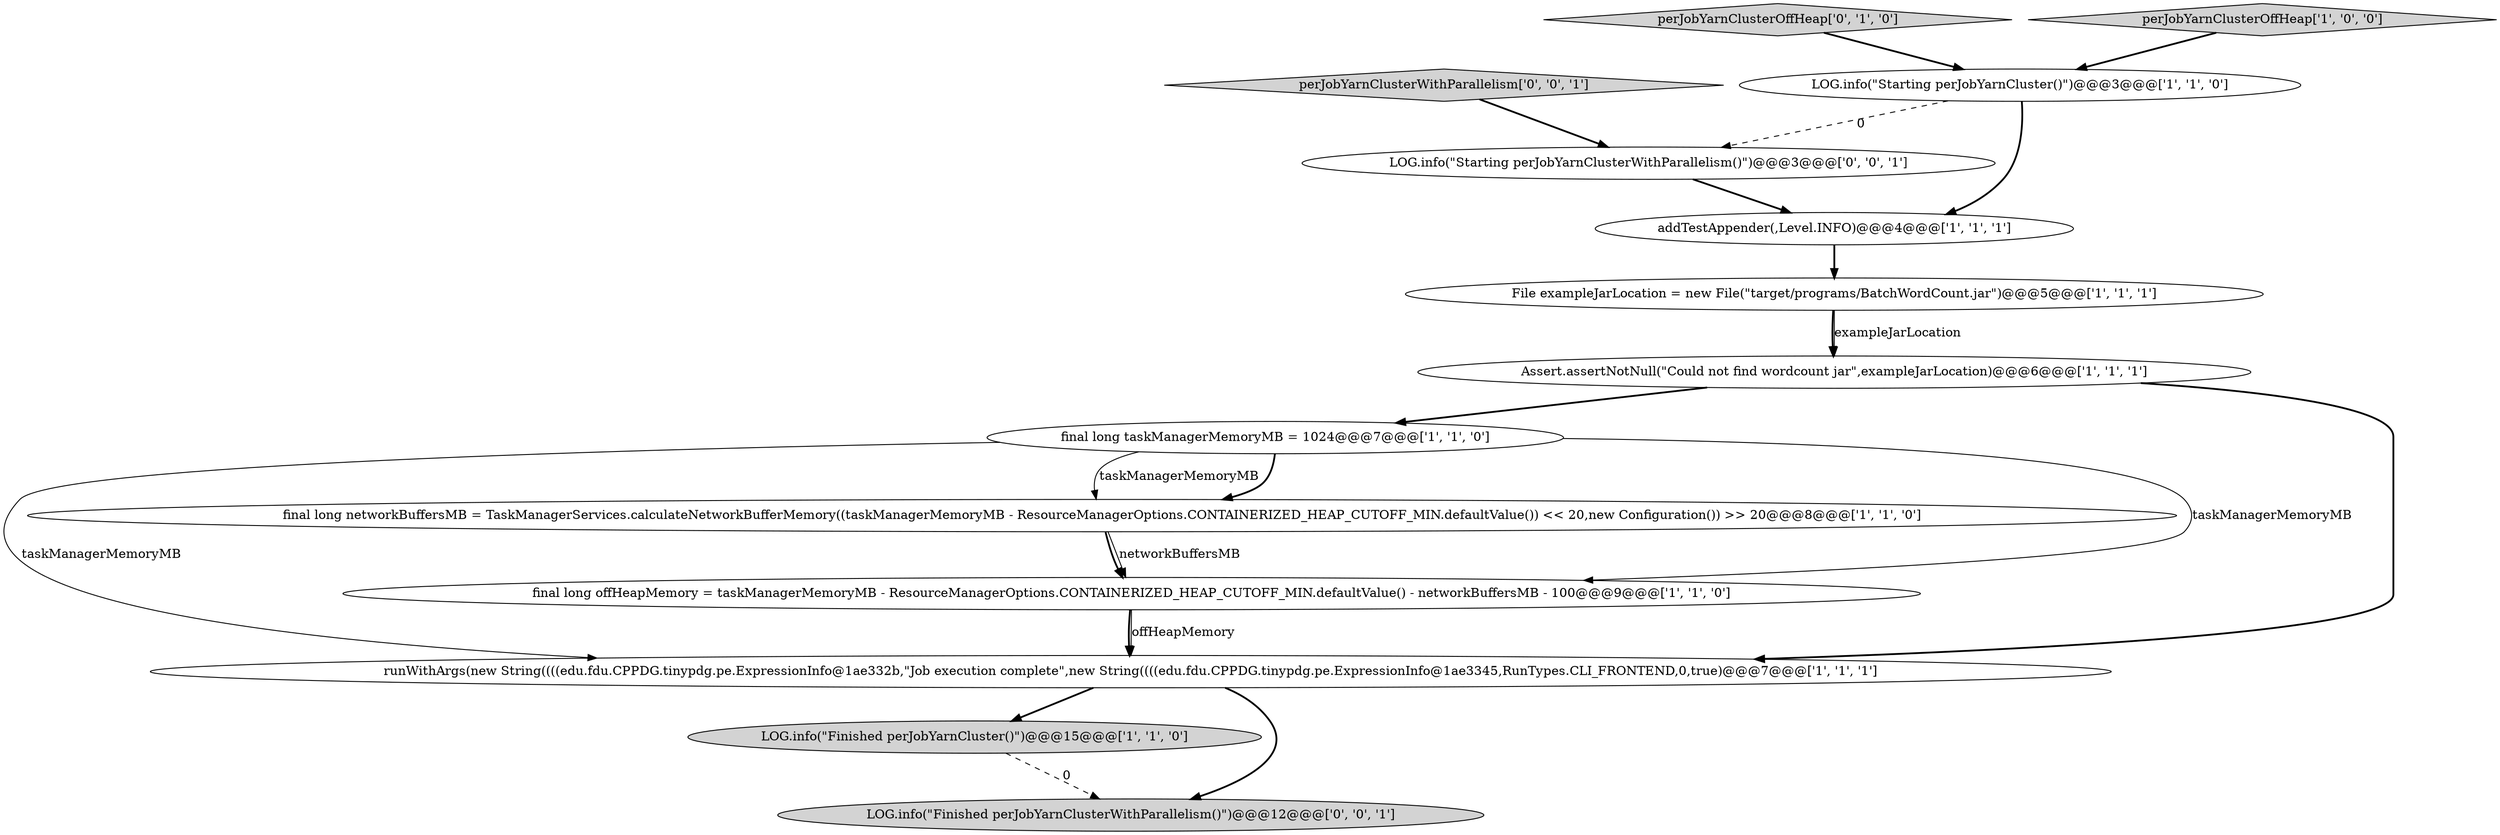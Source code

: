 digraph {
0 [style = filled, label = "LOG.info(\"Finished perJobYarnCluster()\")@@@15@@@['1', '1', '0']", fillcolor = lightgray, shape = ellipse image = "AAA0AAABBB1BBB"];
3 [style = filled, label = "final long networkBuffersMB = TaskManagerServices.calculateNetworkBufferMemory((taskManagerMemoryMB - ResourceManagerOptions.CONTAINERIZED_HEAP_CUTOFF_MIN.defaultValue()) << 20,new Configuration()) >> 20@@@8@@@['1', '1', '0']", fillcolor = white, shape = ellipse image = "AAA0AAABBB1BBB"];
10 [style = filled, label = "perJobYarnClusterOffHeap['0', '1', '0']", fillcolor = lightgray, shape = diamond image = "AAA0AAABBB2BBB"];
13 [style = filled, label = "LOG.info(\"Starting perJobYarnClusterWithParallelism()\")@@@3@@@['0', '0', '1']", fillcolor = white, shape = ellipse image = "AAA0AAABBB3BBB"];
8 [style = filled, label = "final long taskManagerMemoryMB = 1024@@@7@@@['1', '1', '0']", fillcolor = white, shape = ellipse image = "AAA0AAABBB1BBB"];
12 [style = filled, label = "perJobYarnClusterWithParallelism['0', '0', '1']", fillcolor = lightgray, shape = diamond image = "AAA0AAABBB3BBB"];
2 [style = filled, label = "LOG.info(\"Starting perJobYarnCluster()\")@@@3@@@['1', '1', '0']", fillcolor = white, shape = ellipse image = "AAA0AAABBB1BBB"];
7 [style = filled, label = "Assert.assertNotNull(\"Could not find wordcount jar\",exampleJarLocation)@@@6@@@['1', '1', '1']", fillcolor = white, shape = ellipse image = "AAA0AAABBB1BBB"];
1 [style = filled, label = "perJobYarnClusterOffHeap['1', '0', '0']", fillcolor = lightgray, shape = diamond image = "AAA0AAABBB1BBB"];
6 [style = filled, label = "addTestAppender(,Level.INFO)@@@4@@@['1', '1', '1']", fillcolor = white, shape = ellipse image = "AAA0AAABBB1BBB"];
4 [style = filled, label = "File exampleJarLocation = new File(\"target/programs/BatchWordCount.jar\")@@@5@@@['1', '1', '1']", fillcolor = white, shape = ellipse image = "AAA0AAABBB1BBB"];
9 [style = filled, label = "runWithArgs(new String((((edu.fdu.CPPDG.tinypdg.pe.ExpressionInfo@1ae332b,\"Job execution complete\",new String((((edu.fdu.CPPDG.tinypdg.pe.ExpressionInfo@1ae3345,RunTypes.CLI_FRONTEND,0,true)@@@7@@@['1', '1', '1']", fillcolor = white, shape = ellipse image = "AAA0AAABBB1BBB"];
5 [style = filled, label = "final long offHeapMemory = taskManagerMemoryMB - ResourceManagerOptions.CONTAINERIZED_HEAP_CUTOFF_MIN.defaultValue() - networkBuffersMB - 100@@@9@@@['1', '1', '0']", fillcolor = white, shape = ellipse image = "AAA0AAABBB1BBB"];
11 [style = filled, label = "LOG.info(\"Finished perJobYarnClusterWithParallelism()\")@@@12@@@['0', '0', '1']", fillcolor = lightgray, shape = ellipse image = "AAA0AAABBB3BBB"];
3->5 [style = solid, label="networkBuffersMB"];
9->0 [style = bold, label=""];
9->11 [style = bold, label=""];
5->9 [style = bold, label=""];
2->6 [style = bold, label=""];
8->3 [style = bold, label=""];
8->9 [style = solid, label="taskManagerMemoryMB"];
0->11 [style = dashed, label="0"];
7->8 [style = bold, label=""];
4->7 [style = bold, label=""];
7->9 [style = bold, label=""];
12->13 [style = bold, label=""];
6->4 [style = bold, label=""];
3->5 [style = bold, label=""];
8->5 [style = solid, label="taskManagerMemoryMB"];
2->13 [style = dashed, label="0"];
10->2 [style = bold, label=""];
1->2 [style = bold, label=""];
13->6 [style = bold, label=""];
4->7 [style = solid, label="exampleJarLocation"];
5->9 [style = solid, label="offHeapMemory"];
8->3 [style = solid, label="taskManagerMemoryMB"];
}
